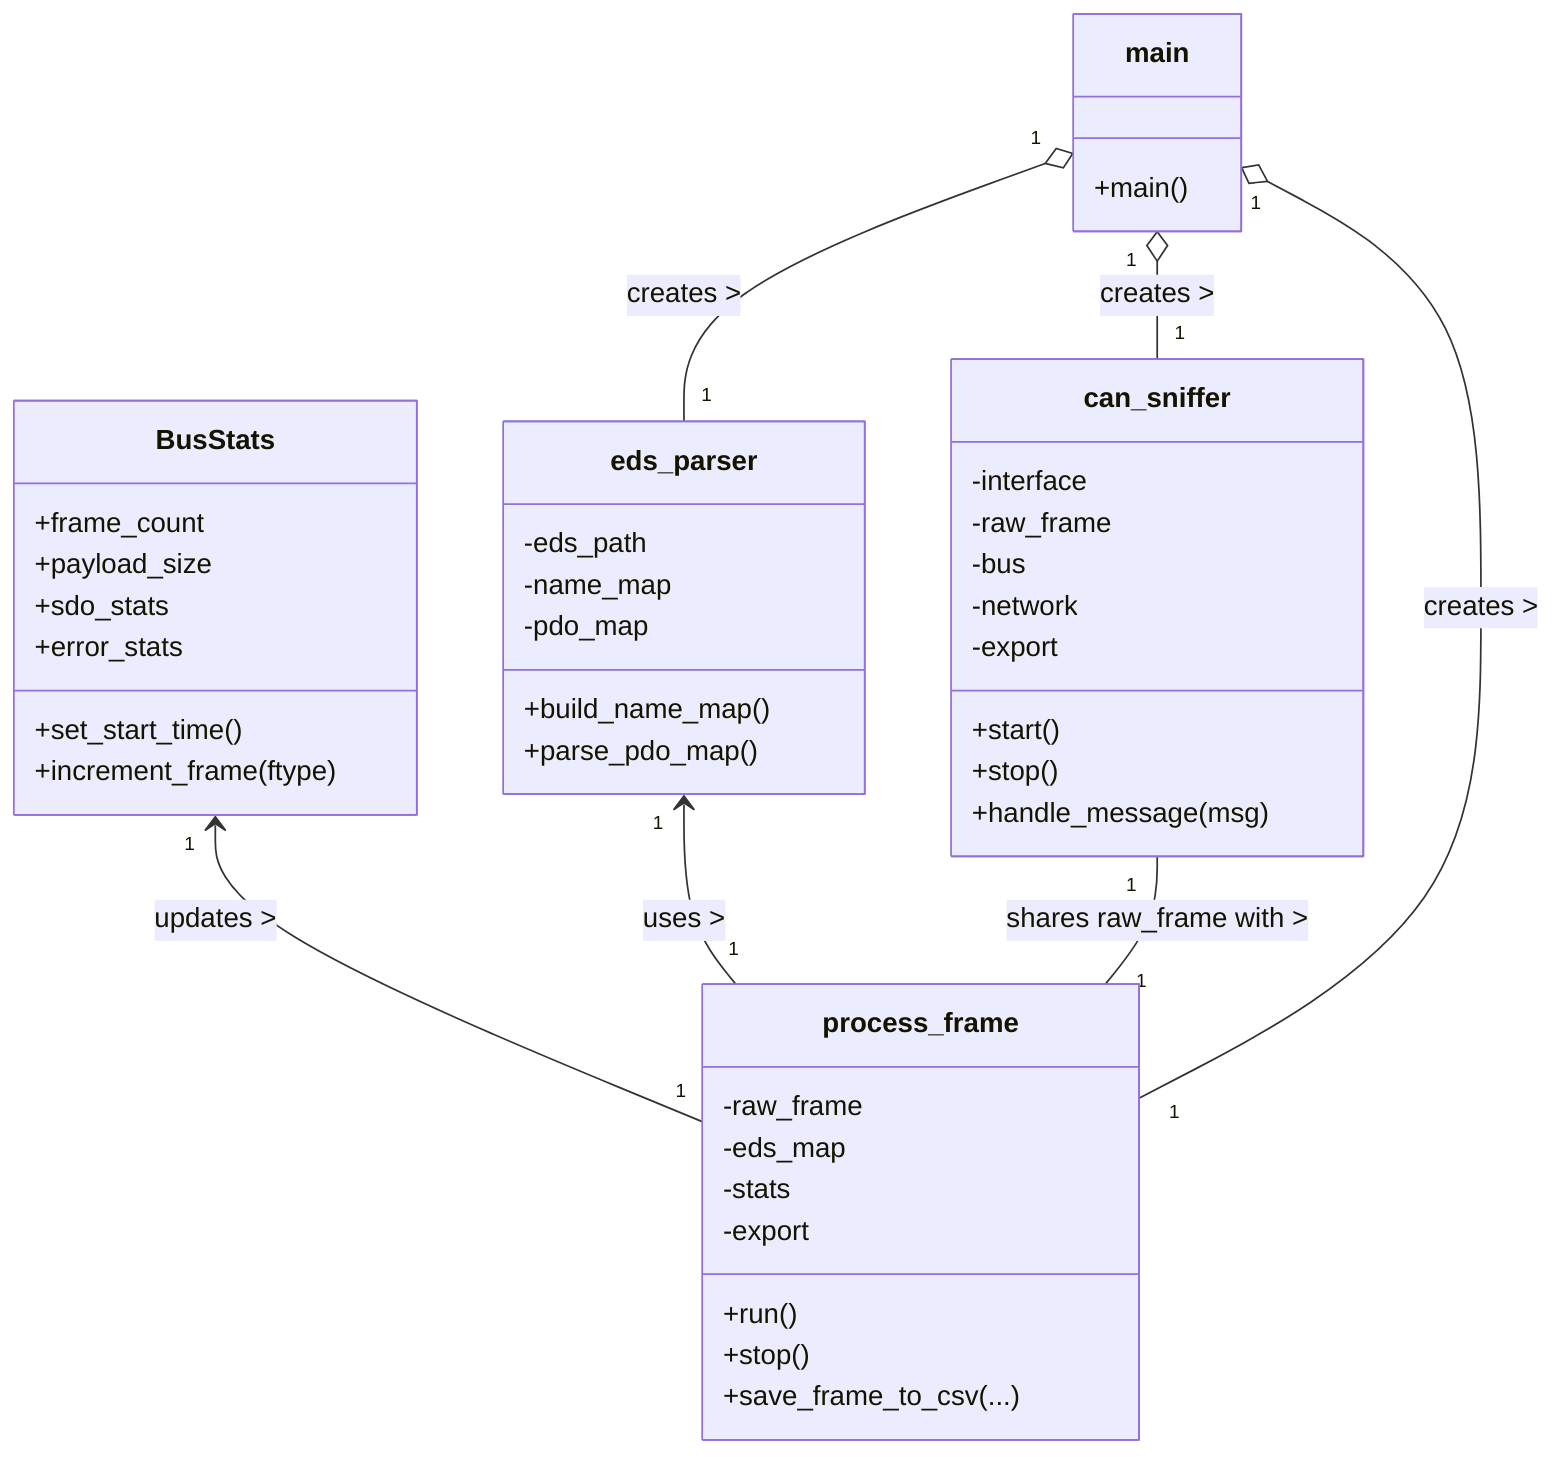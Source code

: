 classDiagram
class BusStats {
    +frame_count
    +payload_size
    +sdo_stats
    +error_stats
    +set_start_time()
    +increment_frame(ftype)
}

class eds_parser {
    -eds_path
    -name_map
    -pdo_map
    +build_name_map()
    +parse_pdo_map()
}

class can_sniffer {
    -interface
    -raw_frame
    -bus
    -network
    -export
    +start()
    +stop()
    +handle_message(msg)
}

class process_frame {
    -raw_frame
    -eds_map
    -stats
    -export
    +run()
    +stop()
    +save_frame_to_csv(...)
}

class main {
    +main()
}

BusStats "1" <-- "1" process_frame : updates >
eds_parser "1" <-- "1" process_frame : uses >
can_sniffer "1" -- "1" process_frame : shares raw_frame with >
main "1" o-- "1" can_sniffer : creates >
main "1" o-- "1" process_frame : creates >
main "1" o-- "1" eds_parser : creates >